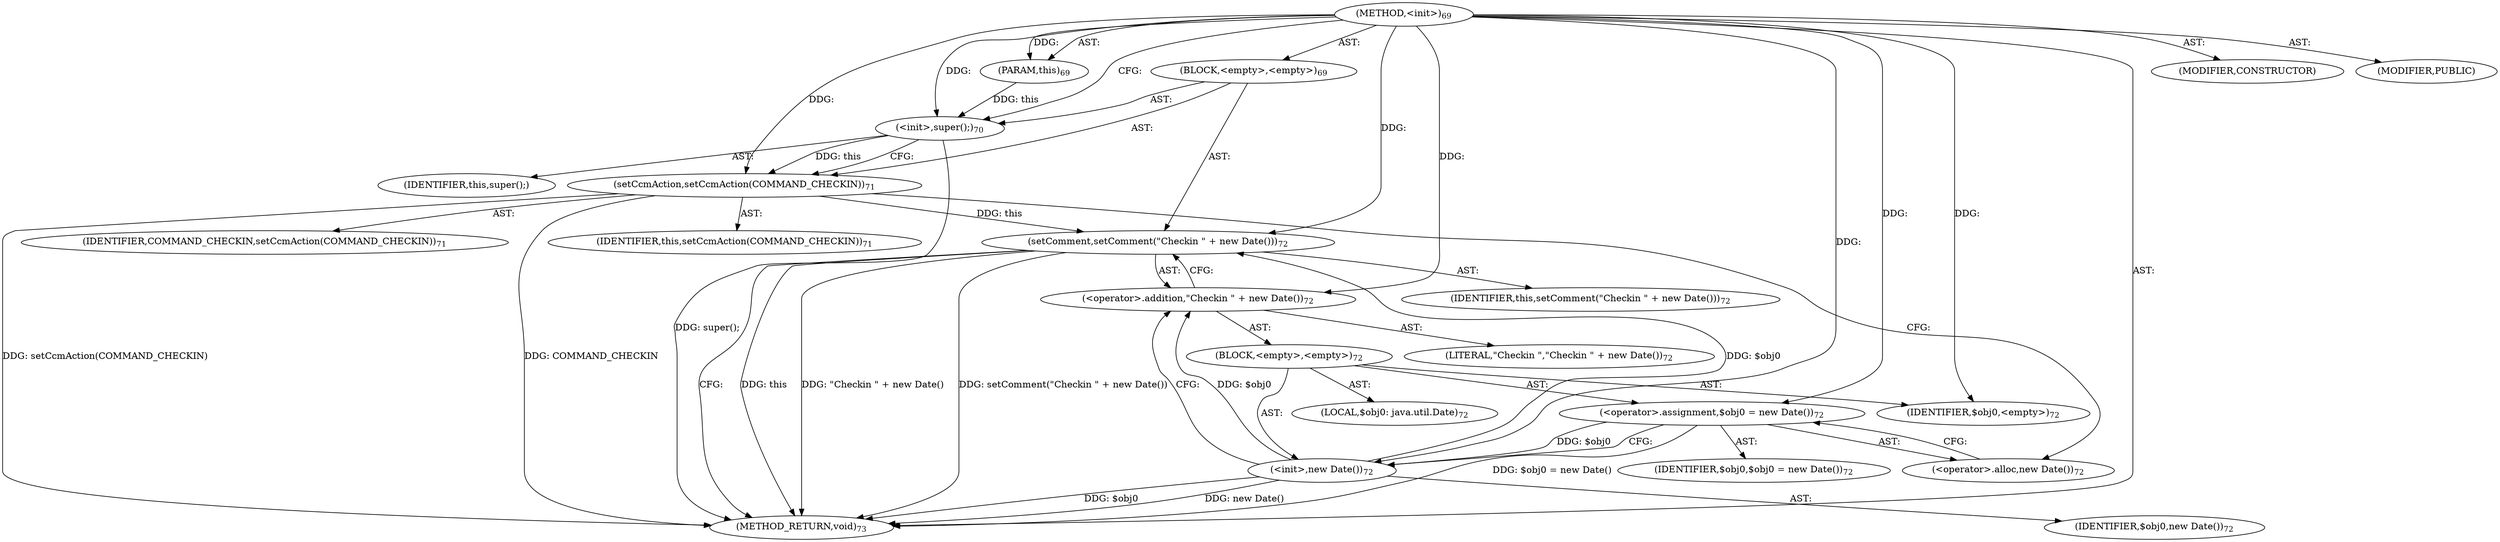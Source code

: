 digraph "&lt;init&gt;" {  
"111669149696" [label = <(METHOD,&lt;init&gt;)<SUB>69</SUB>> ]
"115964116992" [label = <(PARAM,this)<SUB>69</SUB>> ]
"25769803776" [label = <(BLOCK,&lt;empty&gt;,&lt;empty&gt;)<SUB>69</SUB>> ]
"30064771072" [label = <(&lt;init&gt;,super();)<SUB>70</SUB>> ]
"68719476736" [label = <(IDENTIFIER,this,super();)> ]
"30064771073" [label = <(setCcmAction,setCcmAction(COMMAND_CHECKIN))<SUB>71</SUB>> ]
"68719476737" [label = <(IDENTIFIER,this,setCcmAction(COMMAND_CHECKIN))<SUB>71</SUB>> ]
"68719476739" [label = <(IDENTIFIER,COMMAND_CHECKIN,setCcmAction(COMMAND_CHECKIN))<SUB>71</SUB>> ]
"30064771074" [label = <(setComment,setComment(&quot;Checkin &quot; + new Date()))<SUB>72</SUB>> ]
"68719476738" [label = <(IDENTIFIER,this,setComment(&quot;Checkin &quot; + new Date()))<SUB>72</SUB>> ]
"30064771075" [label = <(&lt;operator&gt;.addition,&quot;Checkin &quot; + new Date())<SUB>72</SUB>> ]
"90194313216" [label = <(LITERAL,&quot;Checkin &quot;,&quot;Checkin &quot; + new Date())<SUB>72</SUB>> ]
"25769803777" [label = <(BLOCK,&lt;empty&gt;,&lt;empty&gt;)<SUB>72</SUB>> ]
"94489280512" [label = <(LOCAL,$obj0: java.util.Date)<SUB>72</SUB>> ]
"30064771076" [label = <(&lt;operator&gt;.assignment,$obj0 = new Date())<SUB>72</SUB>> ]
"68719476740" [label = <(IDENTIFIER,$obj0,$obj0 = new Date())<SUB>72</SUB>> ]
"30064771077" [label = <(&lt;operator&gt;.alloc,new Date())<SUB>72</SUB>> ]
"30064771078" [label = <(&lt;init&gt;,new Date())<SUB>72</SUB>> ]
"68719476741" [label = <(IDENTIFIER,$obj0,new Date())<SUB>72</SUB>> ]
"68719476742" [label = <(IDENTIFIER,$obj0,&lt;empty&gt;)<SUB>72</SUB>> ]
"133143986176" [label = <(MODIFIER,CONSTRUCTOR)> ]
"133143986177" [label = <(MODIFIER,PUBLIC)> ]
"128849018880" [label = <(METHOD_RETURN,void)<SUB>73</SUB>> ]
  "111669149696" -> "115964116992"  [ label = "AST: "] 
  "111669149696" -> "25769803776"  [ label = "AST: "] 
  "111669149696" -> "133143986176"  [ label = "AST: "] 
  "111669149696" -> "133143986177"  [ label = "AST: "] 
  "111669149696" -> "128849018880"  [ label = "AST: "] 
  "25769803776" -> "30064771072"  [ label = "AST: "] 
  "25769803776" -> "30064771073"  [ label = "AST: "] 
  "25769803776" -> "30064771074"  [ label = "AST: "] 
  "30064771072" -> "68719476736"  [ label = "AST: "] 
  "30064771073" -> "68719476737"  [ label = "AST: "] 
  "30064771073" -> "68719476739"  [ label = "AST: "] 
  "30064771074" -> "68719476738"  [ label = "AST: "] 
  "30064771074" -> "30064771075"  [ label = "AST: "] 
  "30064771075" -> "90194313216"  [ label = "AST: "] 
  "30064771075" -> "25769803777"  [ label = "AST: "] 
  "25769803777" -> "94489280512"  [ label = "AST: "] 
  "25769803777" -> "30064771076"  [ label = "AST: "] 
  "25769803777" -> "30064771078"  [ label = "AST: "] 
  "25769803777" -> "68719476742"  [ label = "AST: "] 
  "30064771076" -> "68719476740"  [ label = "AST: "] 
  "30064771076" -> "30064771077"  [ label = "AST: "] 
  "30064771078" -> "68719476741"  [ label = "AST: "] 
  "30064771072" -> "30064771073"  [ label = "CFG: "] 
  "30064771073" -> "30064771077"  [ label = "CFG: "] 
  "30064771074" -> "128849018880"  [ label = "CFG: "] 
  "30064771075" -> "30064771074"  [ label = "CFG: "] 
  "30064771076" -> "30064771078"  [ label = "CFG: "] 
  "30064771078" -> "30064771075"  [ label = "CFG: "] 
  "30064771077" -> "30064771076"  [ label = "CFG: "] 
  "111669149696" -> "30064771072"  [ label = "CFG: "] 
  "30064771072" -> "128849018880"  [ label = "DDG: super();"] 
  "30064771073" -> "128849018880"  [ label = "DDG: setCcmAction(COMMAND_CHECKIN)"] 
  "30064771074" -> "128849018880"  [ label = "DDG: this"] 
  "30064771076" -> "128849018880"  [ label = "DDG: $obj0 = new Date()"] 
  "30064771078" -> "128849018880"  [ label = "DDG: $obj0"] 
  "30064771078" -> "128849018880"  [ label = "DDG: new Date()"] 
  "30064771074" -> "128849018880"  [ label = "DDG: &quot;Checkin &quot; + new Date()"] 
  "30064771074" -> "128849018880"  [ label = "DDG: setComment(&quot;Checkin &quot; + new Date())"] 
  "30064771073" -> "128849018880"  [ label = "DDG: COMMAND_CHECKIN"] 
  "111669149696" -> "115964116992"  [ label = "DDG: "] 
  "115964116992" -> "30064771072"  [ label = "DDG: this"] 
  "111669149696" -> "30064771072"  [ label = "DDG: "] 
  "30064771072" -> "30064771073"  [ label = "DDG: this"] 
  "111669149696" -> "30064771073"  [ label = "DDG: "] 
  "30064771073" -> "30064771074"  [ label = "DDG: this"] 
  "111669149696" -> "30064771074"  [ label = "DDG: "] 
  "30064771078" -> "30064771074"  [ label = "DDG: $obj0"] 
  "111669149696" -> "30064771075"  [ label = "DDG: "] 
  "30064771078" -> "30064771075"  [ label = "DDG: $obj0"] 
  "111669149696" -> "30064771076"  [ label = "DDG: "] 
  "111669149696" -> "68719476742"  [ label = "DDG: "] 
  "30064771076" -> "30064771078"  [ label = "DDG: $obj0"] 
  "111669149696" -> "30064771078"  [ label = "DDG: "] 
}
